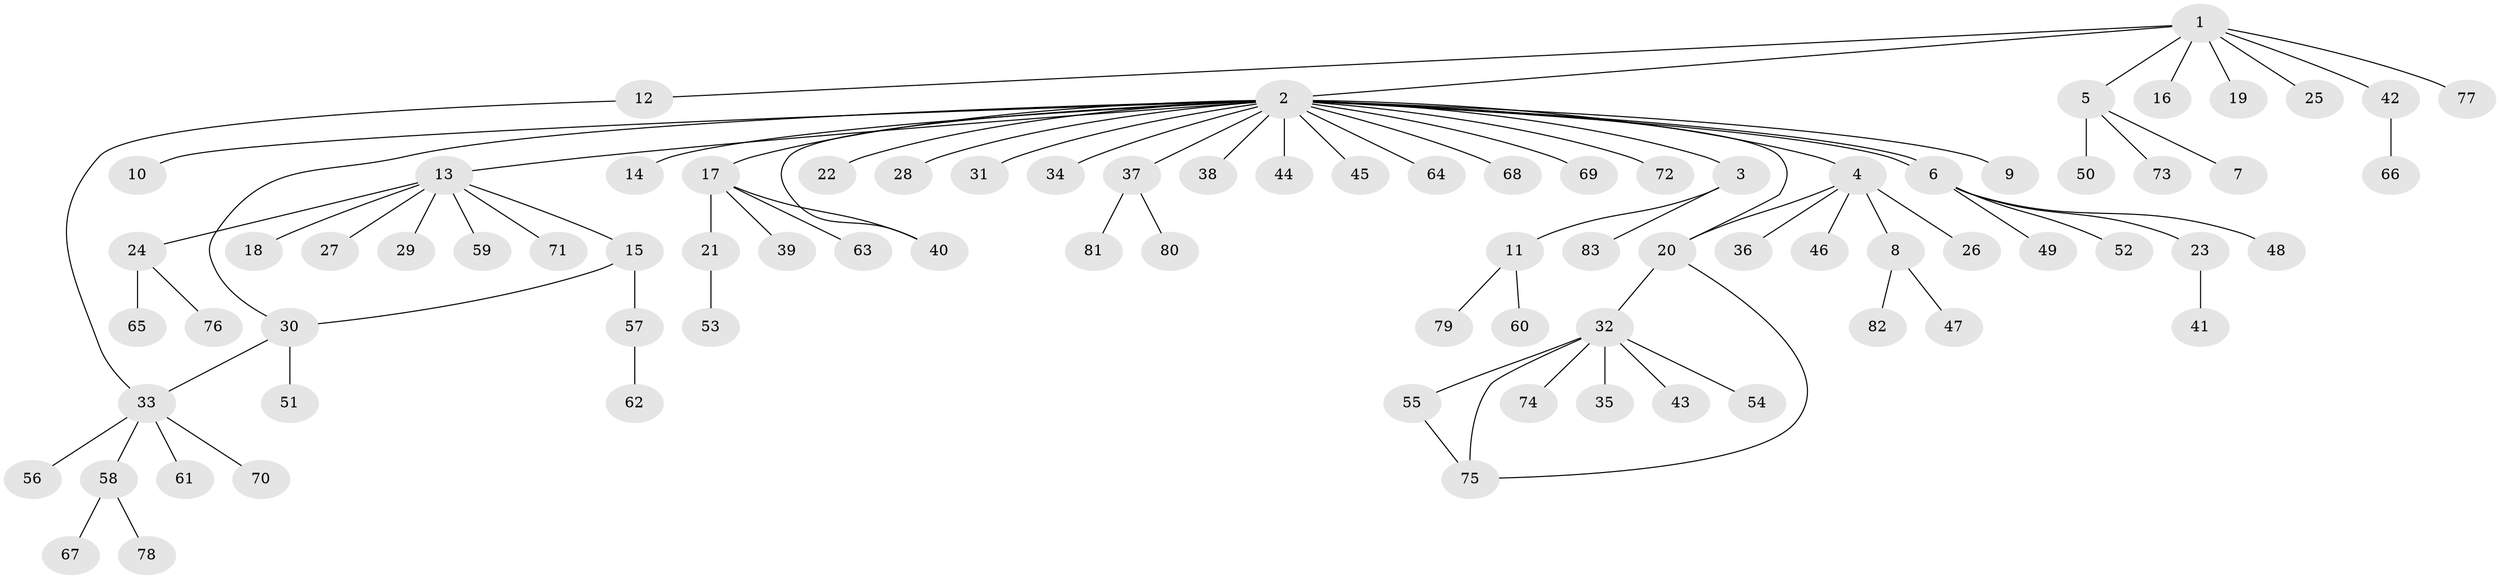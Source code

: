 // coarse degree distribution, {7: 0.03076923076923077, 24: 0.015384615384615385, 4: 0.046153846153846156, 5: 0.06153846153846154, 3: 0.06153846153846154, 1: 0.676923076923077, 2: 0.1076923076923077}
// Generated by graph-tools (version 1.1) at 2025/41/03/06/25 10:41:49]
// undirected, 83 vertices, 89 edges
graph export_dot {
graph [start="1"]
  node [color=gray90,style=filled];
  1;
  2;
  3;
  4;
  5;
  6;
  7;
  8;
  9;
  10;
  11;
  12;
  13;
  14;
  15;
  16;
  17;
  18;
  19;
  20;
  21;
  22;
  23;
  24;
  25;
  26;
  27;
  28;
  29;
  30;
  31;
  32;
  33;
  34;
  35;
  36;
  37;
  38;
  39;
  40;
  41;
  42;
  43;
  44;
  45;
  46;
  47;
  48;
  49;
  50;
  51;
  52;
  53;
  54;
  55;
  56;
  57;
  58;
  59;
  60;
  61;
  62;
  63;
  64;
  65;
  66;
  67;
  68;
  69;
  70;
  71;
  72;
  73;
  74;
  75;
  76;
  77;
  78;
  79;
  80;
  81;
  82;
  83;
  1 -- 2;
  1 -- 5;
  1 -- 12;
  1 -- 16;
  1 -- 19;
  1 -- 25;
  1 -- 42;
  1 -- 77;
  2 -- 3;
  2 -- 4;
  2 -- 6;
  2 -- 6;
  2 -- 9;
  2 -- 10;
  2 -- 13;
  2 -- 14;
  2 -- 17;
  2 -- 20;
  2 -- 22;
  2 -- 28;
  2 -- 30;
  2 -- 31;
  2 -- 34;
  2 -- 37;
  2 -- 38;
  2 -- 40;
  2 -- 44;
  2 -- 45;
  2 -- 64;
  2 -- 68;
  2 -- 69;
  2 -- 72;
  3 -- 11;
  3 -- 83;
  4 -- 8;
  4 -- 20;
  4 -- 26;
  4 -- 36;
  4 -- 46;
  5 -- 7;
  5 -- 50;
  5 -- 73;
  6 -- 23;
  6 -- 48;
  6 -- 49;
  6 -- 52;
  8 -- 47;
  8 -- 82;
  11 -- 60;
  11 -- 79;
  12 -- 33;
  13 -- 15;
  13 -- 18;
  13 -- 24;
  13 -- 27;
  13 -- 29;
  13 -- 59;
  13 -- 71;
  15 -- 30;
  15 -- 57;
  17 -- 21;
  17 -- 39;
  17 -- 40;
  17 -- 63;
  20 -- 32;
  20 -- 75;
  21 -- 53;
  23 -- 41;
  24 -- 65;
  24 -- 76;
  30 -- 33;
  30 -- 51;
  32 -- 35;
  32 -- 43;
  32 -- 54;
  32 -- 55;
  32 -- 74;
  32 -- 75;
  33 -- 56;
  33 -- 58;
  33 -- 61;
  33 -- 70;
  37 -- 80;
  37 -- 81;
  42 -- 66;
  55 -- 75;
  57 -- 62;
  58 -- 67;
  58 -- 78;
}
